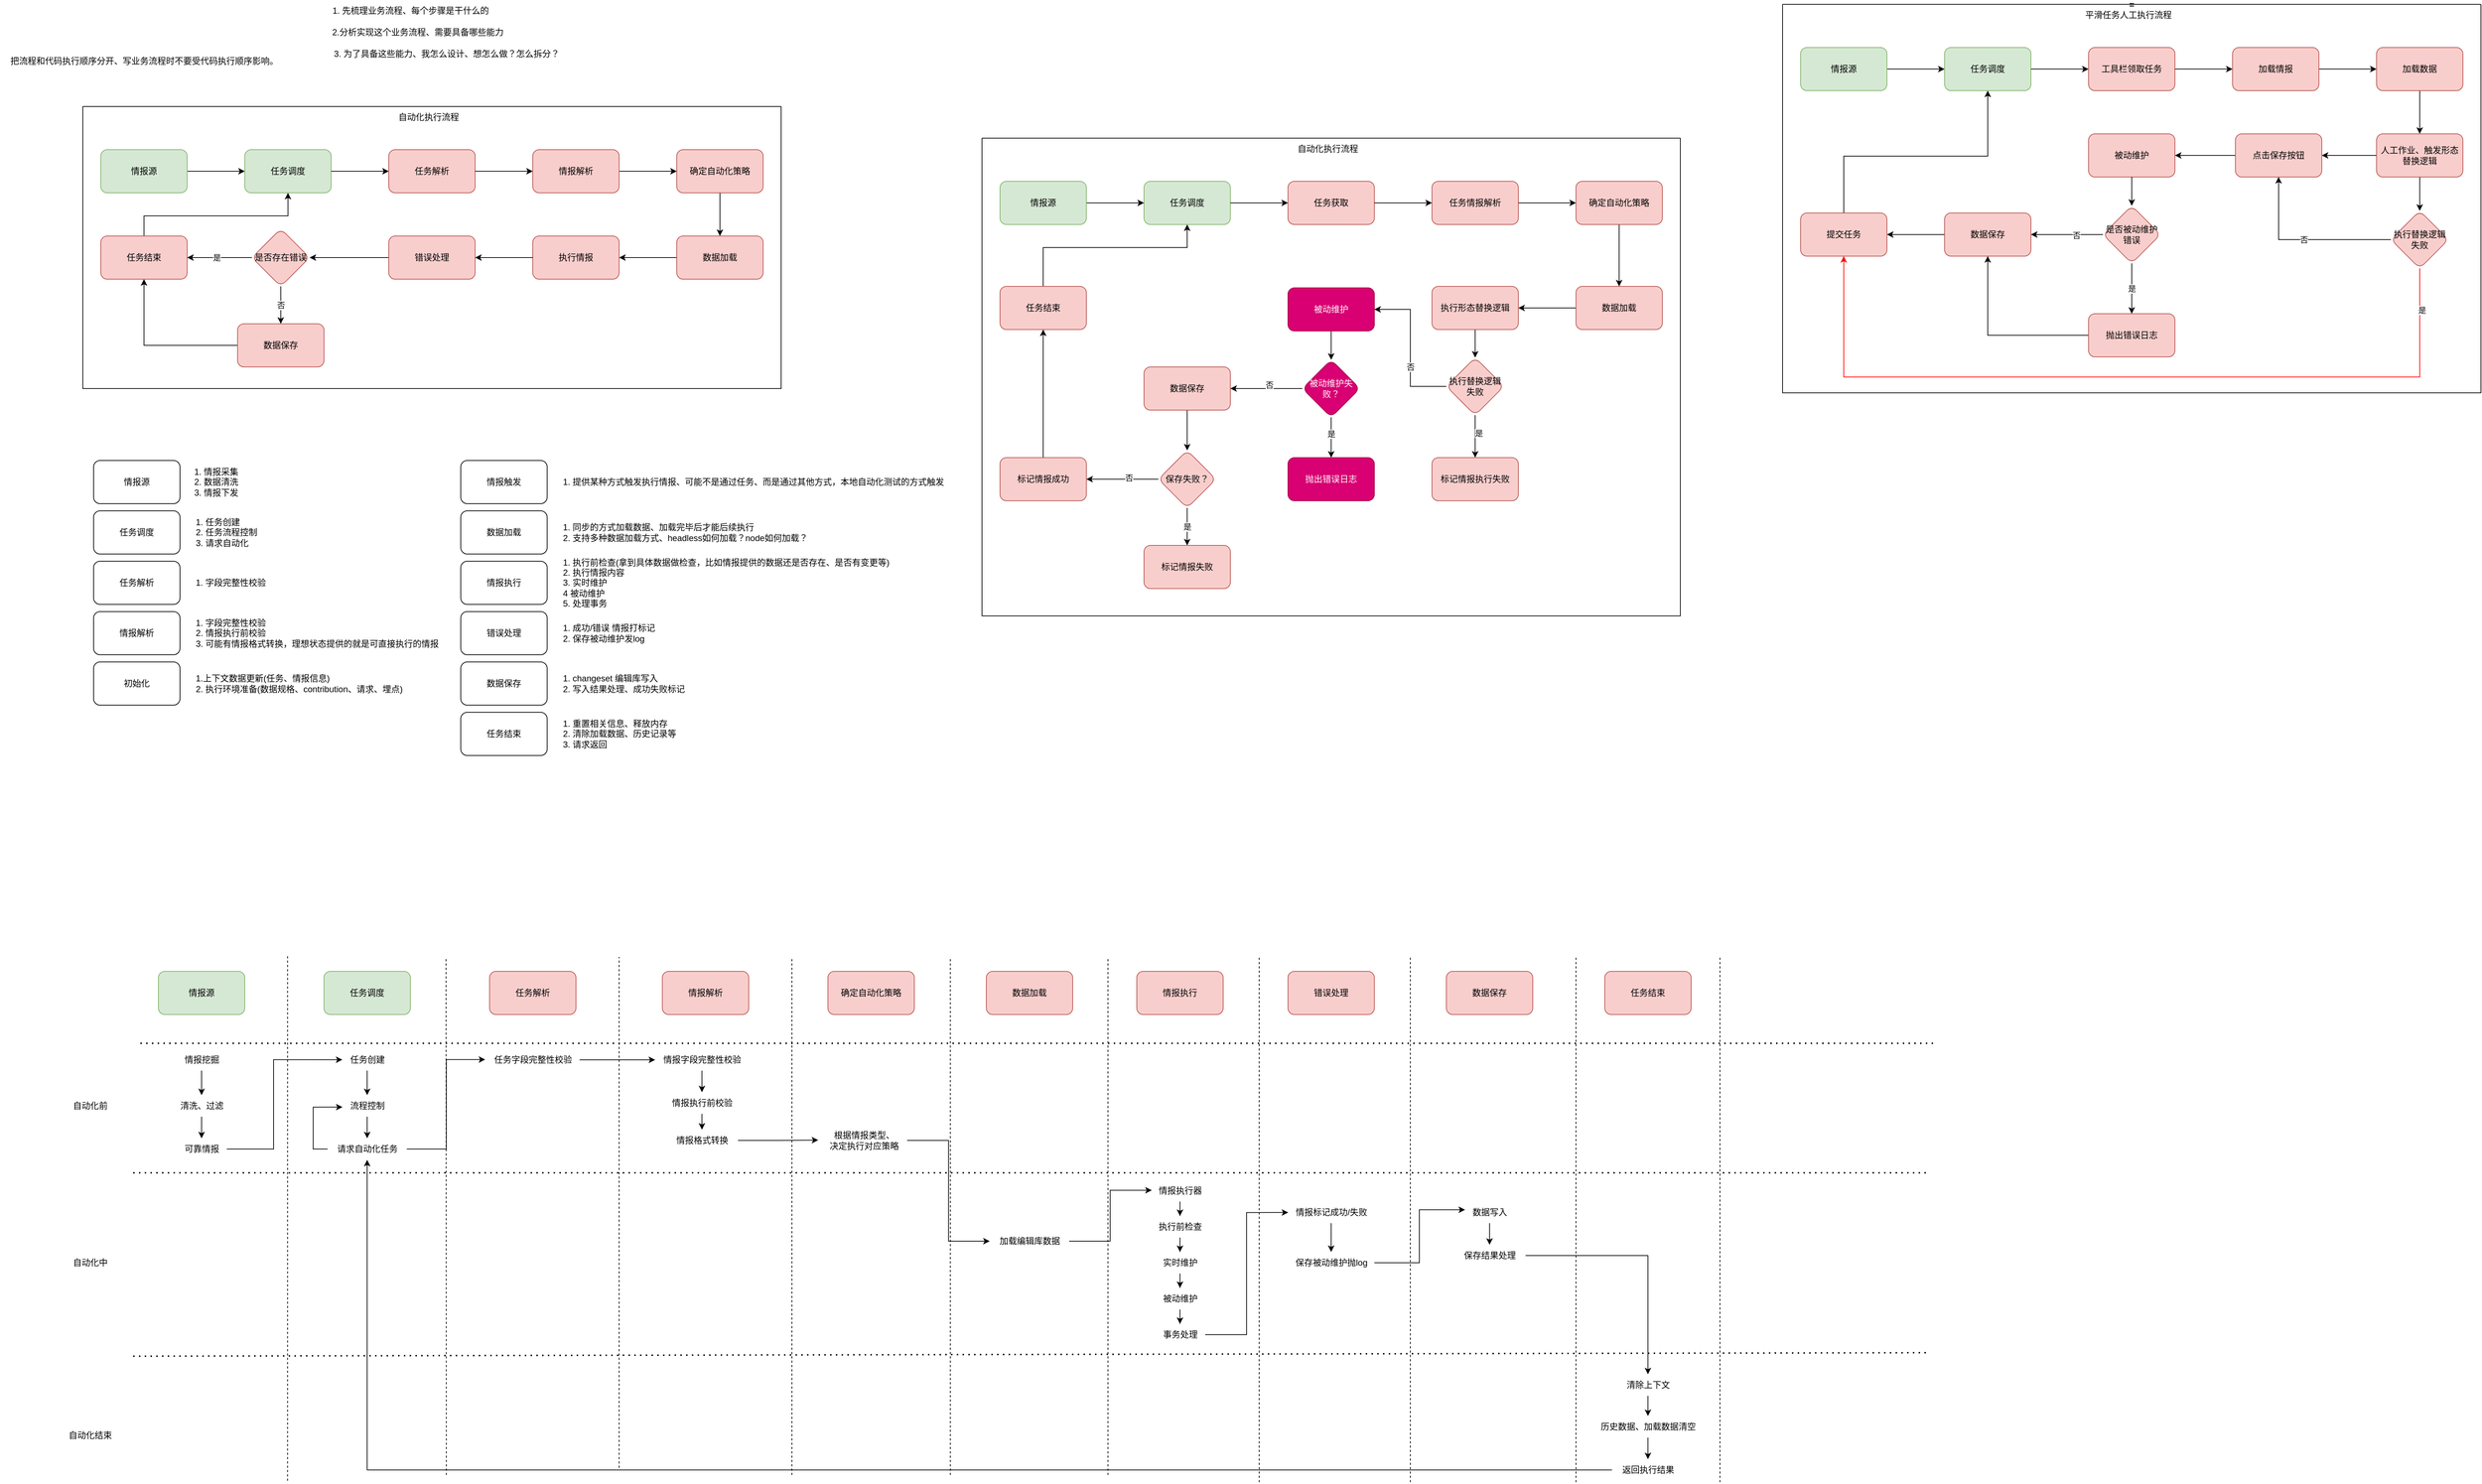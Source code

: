 <mxfile version="22.0.6" type="github">
  <diagram name="第 1 页" id="0fz7lVgja0e8gA1UaTwW">
    <mxGraphModel dx="1993" dy="1673" grid="0" gridSize="10" guides="1" tooltips="1" connect="1" arrows="1" fold="1" page="0" pageScale="1" pageWidth="1169" pageHeight="827" background="none" math="0" shadow="0">
      <root>
        <mxCell id="0" />
        <mxCell id="1" parent="0" />
        <mxCell id="rrPpUQ1Ko49chvr30mVs-29" value="" style="swimlane;startSize=0;" parent="1" vertex="1">
          <mxGeometry x="-285" y="-362" width="970" height="392" as="geometry" />
        </mxCell>
        <mxCell id="rrPpUQ1Ko49chvr30mVs-30" value="自动化执行流程" style="text;html=1;align=center;verticalAlign=middle;resizable=0;points=[];autosize=1;strokeColor=none;fillColor=none;" parent="rrPpUQ1Ko49chvr30mVs-29" vertex="1">
          <mxGeometry x="425" width="110" height="30" as="geometry" />
        </mxCell>
        <mxCell id="o7fttmjSFhJMYww3R0zq-27" style="edgeStyle=orthogonalEdgeStyle;rounded=0;orthogonalLoop=1;jettySize=auto;html=1;entryX=0.5;entryY=1;entryDx=0;entryDy=0;" parent="rrPpUQ1Ko49chvr30mVs-29" source="rrPpUQ1Ko49chvr30mVs-23" target="rrPpUQ1Ko49chvr30mVs-25" edge="1">
          <mxGeometry relative="1" as="geometry" />
        </mxCell>
        <mxCell id="rrPpUQ1Ko49chvr30mVs-23" value="数据保存" style="rounded=1;whiteSpace=wrap;html=1;fillColor=#f8cecc;strokeColor=#b85450;" parent="rrPpUQ1Ko49chvr30mVs-29" vertex="1">
          <mxGeometry x="215" y="302" width="120" height="60" as="geometry" />
        </mxCell>
        <mxCell id="rrPpUQ1Ko49chvr30mVs-19" value="执行情报" style="rounded=1;whiteSpace=wrap;html=1;fillColor=#f8cecc;strokeColor=#b85450;" parent="rrPpUQ1Ko49chvr30mVs-29" vertex="1">
          <mxGeometry x="625" y="180" width="120" height="60" as="geometry" />
        </mxCell>
        <mxCell id="o7fttmjSFhJMYww3R0zq-18" value="" style="edgeStyle=orthogonalEdgeStyle;rounded=0;orthogonalLoop=1;jettySize=auto;html=1;" parent="rrPpUQ1Ko49chvr30mVs-29" source="rrPpUQ1Ko49chvr30mVs-21" target="o7fttmjSFhJMYww3R0zq-17" edge="1">
          <mxGeometry relative="1" as="geometry" />
        </mxCell>
        <mxCell id="rrPpUQ1Ko49chvr30mVs-21" value="错误处理" style="rounded=1;whiteSpace=wrap;html=1;fillColor=#f8cecc;strokeColor=#b85450;" parent="rrPpUQ1Ko49chvr30mVs-29" vertex="1">
          <mxGeometry x="425" y="180" width="120" height="60" as="geometry" />
        </mxCell>
        <mxCell id="rrPpUQ1Ko49chvr30mVs-22" value="" style="edgeStyle=orthogonalEdgeStyle;rounded=0;orthogonalLoop=1;jettySize=auto;html=1;" parent="rrPpUQ1Ko49chvr30mVs-29" source="rrPpUQ1Ko49chvr30mVs-19" target="rrPpUQ1Ko49chvr30mVs-21" edge="1">
          <mxGeometry relative="1" as="geometry" />
        </mxCell>
        <mxCell id="o7fttmjSFhJMYww3R0zq-6" style="edgeStyle=orthogonalEdgeStyle;rounded=0;orthogonalLoop=1;jettySize=auto;html=1;" parent="rrPpUQ1Ko49chvr30mVs-29" source="rrPpUQ1Ko49chvr30mVs-36" target="rrPpUQ1Ko49chvr30mVs-19" edge="1">
          <mxGeometry relative="1" as="geometry" />
        </mxCell>
        <mxCell id="rrPpUQ1Ko49chvr30mVs-36" value="数据加载" style="rounded=1;whiteSpace=wrap;html=1;fillColor=#f8cecc;strokeColor=#b85450;" parent="rrPpUQ1Ko49chvr30mVs-29" vertex="1">
          <mxGeometry x="825" y="180" width="120" height="60" as="geometry" />
        </mxCell>
        <mxCell id="o7fttmjSFhJMYww3R0zq-29" style="edgeStyle=orthogonalEdgeStyle;rounded=0;orthogonalLoop=1;jettySize=auto;html=1;entryX=0.5;entryY=1;entryDx=0;entryDy=0;" parent="rrPpUQ1Ko49chvr30mVs-29" source="rrPpUQ1Ko49chvr30mVs-25" target="rrPpUQ1Ko49chvr30mVs-8" edge="1">
          <mxGeometry relative="1" as="geometry">
            <Array as="points">
              <mxPoint x="85" y="152" />
              <mxPoint x="285" y="152" />
            </Array>
          </mxGeometry>
        </mxCell>
        <mxCell id="rrPpUQ1Ko49chvr30mVs-25" value="任务结束" style="rounded=1;whiteSpace=wrap;html=1;fillColor=#f8cecc;strokeColor=#b85450;" parent="rrPpUQ1Ko49chvr30mVs-29" vertex="1">
          <mxGeometry x="25" y="180" width="120" height="60" as="geometry" />
        </mxCell>
        <mxCell id="o7fttmjSFhJMYww3R0zq-5" style="edgeStyle=orthogonalEdgeStyle;rounded=0;orthogonalLoop=1;jettySize=auto;html=1;entryX=0.5;entryY=0;entryDx=0;entryDy=0;" parent="rrPpUQ1Ko49chvr30mVs-29" source="o7fttmjSFhJMYww3R0zq-4" target="rrPpUQ1Ko49chvr30mVs-36" edge="1">
          <mxGeometry relative="1" as="geometry" />
        </mxCell>
        <mxCell id="o7fttmjSFhJMYww3R0zq-4" value="确定自动化策略" style="rounded=1;whiteSpace=wrap;html=1;fillColor=#f8cecc;strokeColor=#b85450;" parent="rrPpUQ1Ko49chvr30mVs-29" vertex="1">
          <mxGeometry x="825" y="60" width="120" height="60" as="geometry" />
        </mxCell>
        <mxCell id="o7fttmjSFhJMYww3R0zq-25" style="edgeStyle=orthogonalEdgeStyle;rounded=0;orthogonalLoop=1;jettySize=auto;html=1;entryX=1;entryY=0.5;entryDx=0;entryDy=0;" parent="rrPpUQ1Ko49chvr30mVs-29" source="o7fttmjSFhJMYww3R0zq-17" target="rrPpUQ1Ko49chvr30mVs-25" edge="1">
          <mxGeometry relative="1" as="geometry" />
        </mxCell>
        <mxCell id="o7fttmjSFhJMYww3R0zq-28" value="是" style="edgeLabel;html=1;align=center;verticalAlign=middle;resizable=0;points=[];" parent="o7fttmjSFhJMYww3R0zq-25" vertex="1" connectable="0">
          <mxGeometry x="0.089" relative="1" as="geometry">
            <mxPoint as="offset" />
          </mxGeometry>
        </mxCell>
        <mxCell id="o7fttmjSFhJMYww3R0zq-26" value="否" style="edgeStyle=orthogonalEdgeStyle;rounded=0;orthogonalLoop=1;jettySize=auto;html=1;entryX=0.5;entryY=0;entryDx=0;entryDy=0;" parent="rrPpUQ1Ko49chvr30mVs-29" source="o7fttmjSFhJMYww3R0zq-17" target="rrPpUQ1Ko49chvr30mVs-23" edge="1">
          <mxGeometry relative="1" as="geometry" />
        </mxCell>
        <mxCell id="o7fttmjSFhJMYww3R0zq-17" value="是否存在错误" style="rhombus;whiteSpace=wrap;html=1;fillColor=#f8cecc;strokeColor=#b85450;rounded=1;" parent="rrPpUQ1Ko49chvr30mVs-29" vertex="1">
          <mxGeometry x="235" y="170" width="80" height="80" as="geometry" />
        </mxCell>
        <mxCell id="rrPpUQ1Ko49chvr30mVs-8" value="任务调度" style="rounded=1;whiteSpace=wrap;html=1;fillColor=#d5e8d4;strokeColor=#82b366;" parent="rrPpUQ1Ko49chvr30mVs-29" vertex="1">
          <mxGeometry x="225" y="60" width="120" height="60" as="geometry" />
        </mxCell>
        <mxCell id="rrPpUQ1Ko49chvr30mVs-9" value="任务解析" style="rounded=1;whiteSpace=wrap;html=1;noLabel=0;fillColor=#f8cecc;strokeColor=#b85450;" parent="rrPpUQ1Ko49chvr30mVs-29" vertex="1">
          <mxGeometry x="425" y="60" width="120" height="60" as="geometry" />
        </mxCell>
        <mxCell id="rrPpUQ1Ko49chvr30mVs-10" value="" style="edgeStyle=orthogonalEdgeStyle;rounded=0;orthogonalLoop=1;jettySize=auto;html=1;" parent="rrPpUQ1Ko49chvr30mVs-29" source="rrPpUQ1Ko49chvr30mVs-8" target="rrPpUQ1Ko49chvr30mVs-9" edge="1">
          <mxGeometry relative="1" as="geometry" />
        </mxCell>
        <mxCell id="rrPpUQ1Ko49chvr30mVs-12" style="edgeStyle=orthogonalEdgeStyle;rounded=0;orthogonalLoop=1;jettySize=auto;html=1;" parent="rrPpUQ1Ko49chvr30mVs-29" source="rrPpUQ1Ko49chvr30mVs-11" target="rrPpUQ1Ko49chvr30mVs-8" edge="1">
          <mxGeometry relative="1" as="geometry" />
        </mxCell>
        <mxCell id="rrPpUQ1Ko49chvr30mVs-11" value="情报源" style="rounded=1;whiteSpace=wrap;html=1;fillColor=#d5e8d4;strokeColor=#82b366;" parent="rrPpUQ1Ko49chvr30mVs-29" vertex="1">
          <mxGeometry x="25" y="60" width="120" height="60" as="geometry" />
        </mxCell>
        <mxCell id="o7fttmjSFhJMYww3R0zq-24" style="edgeStyle=orthogonalEdgeStyle;rounded=0;orthogonalLoop=1;jettySize=auto;html=1;entryX=0;entryY=0.5;entryDx=0;entryDy=0;" parent="rrPpUQ1Ko49chvr30mVs-29" source="rrPpUQ1Ko49chvr30mVs-13" target="o7fttmjSFhJMYww3R0zq-4" edge="1">
          <mxGeometry relative="1" as="geometry" />
        </mxCell>
        <mxCell id="rrPpUQ1Ko49chvr30mVs-13" value="情报解析" style="rounded=1;whiteSpace=wrap;html=1;fillColor=#f8cecc;strokeColor=#b85450;" parent="rrPpUQ1Ko49chvr30mVs-29" vertex="1">
          <mxGeometry x="625" y="60" width="120" height="60" as="geometry" />
        </mxCell>
        <mxCell id="rrPpUQ1Ko49chvr30mVs-14" value="" style="edgeStyle=orthogonalEdgeStyle;rounded=0;orthogonalLoop=1;jettySize=auto;html=1;" parent="rrPpUQ1Ko49chvr30mVs-29" source="rrPpUQ1Ko49chvr30mVs-9" target="rrPpUQ1Ko49chvr30mVs-13" edge="1">
          <mxGeometry relative="1" as="geometry" />
        </mxCell>
        <mxCell id="rrPpUQ1Ko49chvr30mVs-1" value="" style="endArrow=none;dashed=1;html=1;dashPattern=1 3;strokeWidth=2;rounded=0;" parent="1" edge="1">
          <mxGeometry width="50" height="50" relative="1" as="geometry">
            <mxPoint x="-205" y="940" as="sourcePoint" />
            <mxPoint x="2290" y="940" as="targetPoint" />
          </mxGeometry>
        </mxCell>
        <mxCell id="rrPpUQ1Ko49chvr30mVs-2" value="" style="endArrow=none;dashed=1;html=1;dashPattern=1 3;strokeWidth=2;rounded=0;" parent="1" edge="1">
          <mxGeometry width="50" height="50" relative="1" as="geometry">
            <mxPoint x="-215" y="1120" as="sourcePoint" />
            <mxPoint x="2280" y="1120" as="targetPoint" />
          </mxGeometry>
        </mxCell>
        <mxCell id="rrPpUQ1Ko49chvr30mVs-4" value="自动化前" style="text;html=1;align=center;verticalAlign=middle;resizable=0;points=[];autosize=1;strokeColor=none;fillColor=none;" parent="1" vertex="1">
          <mxGeometry x="-310" y="1012" width="70" height="30" as="geometry" />
        </mxCell>
        <mxCell id="rrPpUQ1Ko49chvr30mVs-5" value="自动化中" style="text;html=1;align=center;verticalAlign=middle;resizable=0;points=[];autosize=1;strokeColor=none;fillColor=none;" parent="1" vertex="1">
          <mxGeometry x="-310" y="1230" width="70" height="30" as="geometry" />
        </mxCell>
        <mxCell id="rrPpUQ1Ko49chvr30mVs-6" value="自动化结束" style="text;html=1;align=center;verticalAlign=middle;resizable=0;points=[];autosize=1;strokeColor=none;fillColor=none;" parent="1" vertex="1">
          <mxGeometry x="-315" y="1470" width="80" height="30" as="geometry" />
        </mxCell>
        <mxCell id="rrPpUQ1Ko49chvr30mVs-7" value="任务调度" style="rounded=1;whiteSpace=wrap;html=1;fillColor=#d5e8d4;strokeColor=#82b366;" parent="1" vertex="1">
          <mxGeometry x="50" y="840" width="120" height="60" as="geometry" />
        </mxCell>
        <mxCell id="rrPpUQ1Ko49chvr30mVs-31" value="1. 先梳理业务流程、每个步骤是干什么的" style="text;html=1;align=center;verticalAlign=middle;resizable=0;points=[];autosize=1;strokeColor=none;fillColor=none;" parent="1" vertex="1">
          <mxGeometry x="50" y="-510" width="240" height="30" as="geometry" />
        </mxCell>
        <mxCell id="rrPpUQ1Ko49chvr30mVs-32" value="2.分析实现这个业务流程、需要具备哪些能力" style="text;html=1;align=center;verticalAlign=middle;resizable=0;points=[];autosize=1;strokeColor=none;fillColor=none;" parent="1" vertex="1">
          <mxGeometry x="50" y="-480" width="260" height="30" as="geometry" />
        </mxCell>
        <mxCell id="rrPpUQ1Ko49chvr30mVs-33" value="3. 为了具备这些能力、我怎么设计、想怎么做？怎么拆分？" style="text;html=1;align=center;verticalAlign=middle;resizable=0;points=[];autosize=1;strokeColor=none;fillColor=none;" parent="1" vertex="1">
          <mxGeometry x="50" y="-450" width="340" height="30" as="geometry" />
        </mxCell>
        <mxCell id="rrPpUQ1Ko49chvr30mVs-34" value="把流程和代码执行顺序分开、写业务流程时不要受代码执行顺序影响。" style="text;html=1;align=center;verticalAlign=middle;resizable=0;points=[];autosize=1;strokeColor=none;fillColor=none;" parent="1" vertex="1">
          <mxGeometry x="-400" y="-440" width="400" height="30" as="geometry" />
        </mxCell>
        <mxCell id="rrPpUQ1Ko49chvr30mVs-41" value="情报源" style="rounded=1;whiteSpace=wrap;html=1;" parent="1" vertex="1">
          <mxGeometry x="-270" y="130" width="120" height="60" as="geometry" />
        </mxCell>
        <mxCell id="rrPpUQ1Ko49chvr30mVs-42" value="1. 情报采集&lt;br&gt;&lt;div style=&quot;text-align: left;&quot;&gt;&lt;span style=&quot;background-color: initial;&quot;&gt;2. 数据清洗&lt;/span&gt;&lt;/div&gt;&lt;div style=&quot;text-align: left;&quot;&gt;&lt;span style=&quot;background-color: initial;&quot;&gt;3. 情报下发&lt;/span&gt;&lt;/div&gt;" style="text;html=1;align=center;verticalAlign=middle;resizable=0;points=[];autosize=1;strokeColor=none;fillColor=none;" parent="1" vertex="1">
          <mxGeometry x="-140" y="130" width="80" height="60" as="geometry" />
        </mxCell>
        <mxCell id="rrPpUQ1Ko49chvr30mVs-44" value="任务调度" style="rounded=1;whiteSpace=wrap;html=1;" parent="1" vertex="1">
          <mxGeometry x="-270" y="200" width="120" height="60" as="geometry" />
        </mxCell>
        <mxCell id="rrPpUQ1Ko49chvr30mVs-45" value="1. 任务创建&lt;br&gt;2. 任务流程控制&lt;br&gt;3. 请求自动化&amp;nbsp;" style="text;html=1;align=left;verticalAlign=middle;resizable=0;points=[];autosize=1;strokeColor=none;fillColor=none;" parent="1" vertex="1">
          <mxGeometry x="-130" y="200" width="110" height="60" as="geometry" />
        </mxCell>
        <mxCell id="rrPpUQ1Ko49chvr30mVs-46" value="任务解析" style="rounded=1;whiteSpace=wrap;html=1;" parent="1" vertex="1">
          <mxGeometry x="-270" y="270" width="120" height="60" as="geometry" />
        </mxCell>
        <mxCell id="rrPpUQ1Ko49chvr30mVs-47" value="1. 字段完整性校验" style="text;html=1;align=left;verticalAlign=middle;resizable=0;points=[];autosize=1;strokeColor=none;fillColor=none;" parent="1" vertex="1">
          <mxGeometry x="-130" y="285" width="120" height="30" as="geometry" />
        </mxCell>
        <mxCell id="rrPpUQ1Ko49chvr30mVs-48" value="情报解析" style="rounded=1;whiteSpace=wrap;html=1;" parent="1" vertex="1">
          <mxGeometry x="-270" y="340" width="120" height="60" as="geometry" />
        </mxCell>
        <mxCell id="rrPpUQ1Ko49chvr30mVs-49" value="1. 字段完整性校验&lt;br&gt;2. 情报执行前校验&lt;br&gt;3. 可能有情报格式转换，理想状态提供的就是可直接执行的情报" style="text;html=1;align=left;verticalAlign=middle;resizable=0;points=[];autosize=1;strokeColor=none;fillColor=none;" parent="1" vertex="1">
          <mxGeometry x="-130" y="340" width="360" height="60" as="geometry" />
        </mxCell>
        <mxCell id="rrPpUQ1Ko49chvr30mVs-50" value="初始化" style="rounded=1;whiteSpace=wrap;html=1;" parent="1" vertex="1">
          <mxGeometry x="-270" y="410" width="120" height="60" as="geometry" />
        </mxCell>
        <mxCell id="rrPpUQ1Ko49chvr30mVs-51" value="1.上下文数据更新(任务、情报信息)&lt;br&gt;2. 执行环境准备(数据规格、contribution、请求、埋点)" style="text;html=1;align=left;verticalAlign=middle;resizable=0;points=[];autosize=1;strokeColor=none;fillColor=none;" parent="1" vertex="1">
          <mxGeometry x="-130" y="420" width="310" height="40" as="geometry" />
        </mxCell>
        <mxCell id="rrPpUQ1Ko49chvr30mVs-52" value="情报触发" style="rounded=1;whiteSpace=wrap;html=1;" parent="1" vertex="1">
          <mxGeometry x="240" y="130" width="120" height="60" as="geometry" />
        </mxCell>
        <mxCell id="rrPpUQ1Ko49chvr30mVs-53" value="1. 提供某种方式触发执行情报、可能不是通过任务、而是通过其他方式，本地自动化测试的方式触发" style="text;html=1;align=left;verticalAlign=middle;resizable=0;points=[];autosize=1;strokeColor=none;fillColor=none;" parent="1" vertex="1">
          <mxGeometry x="380" y="145" width="550" height="30" as="geometry" />
        </mxCell>
        <mxCell id="rrPpUQ1Ko49chvr30mVs-54" value="数据加载" style="rounded=1;whiteSpace=wrap;html=1;" parent="1" vertex="1">
          <mxGeometry x="240" y="200" width="120" height="60" as="geometry" />
        </mxCell>
        <mxCell id="rrPpUQ1Ko49chvr30mVs-55" value="1. 同步的方式加载数据、加载完毕后才能后续执行&lt;br&gt;2. 支持多种数据加载方式、headless如何加载？node如何加载？" style="text;html=1;align=left;verticalAlign=middle;resizable=0;points=[];autosize=1;strokeColor=none;fillColor=none;" parent="1" vertex="1">
          <mxGeometry x="380" y="210" width="360" height="40" as="geometry" />
        </mxCell>
        <mxCell id="rrPpUQ1Ko49chvr30mVs-56" value="情报执行" style="rounded=1;whiteSpace=wrap;html=1;" parent="1" vertex="1">
          <mxGeometry x="240" y="270" width="120" height="60" as="geometry" />
        </mxCell>
        <mxCell id="rrPpUQ1Ko49chvr30mVs-57" value="1. 执行前检查(拿到具体数据做检查，比如情报提供的数据还是否存在、是否有变更等)&lt;br&gt;2. 执行情报内容&lt;br&gt;3. 实时维护&lt;br&gt;4 被动维护&lt;br&gt;5. 处理事务" style="text;html=1;align=left;verticalAlign=middle;resizable=0;points=[];autosize=1;strokeColor=none;fillColor=none;" parent="1" vertex="1">
          <mxGeometry x="380" y="255" width="480" height="90" as="geometry" />
        </mxCell>
        <mxCell id="rrPpUQ1Ko49chvr30mVs-58" value="错误处理" style="rounded=1;whiteSpace=wrap;html=1;" parent="1" vertex="1">
          <mxGeometry x="240" y="340" width="120" height="60" as="geometry" />
        </mxCell>
        <mxCell id="rrPpUQ1Ko49chvr30mVs-59" value="1. 成功/错误 情报打标记&lt;br&gt;2. 保存被动维护发log" style="text;html=1;align=left;verticalAlign=middle;resizable=0;points=[];autosize=1;strokeColor=none;fillColor=none;" parent="1" vertex="1">
          <mxGeometry x="380" y="350" width="150" height="40" as="geometry" />
        </mxCell>
        <mxCell id="rrPpUQ1Ko49chvr30mVs-60" value="数据保存" style="rounded=1;whiteSpace=wrap;html=1;" parent="1" vertex="1">
          <mxGeometry x="240" y="410" width="120" height="60" as="geometry" />
        </mxCell>
        <mxCell id="rrPpUQ1Ko49chvr30mVs-61" value="1. changeset 编辑库写入&lt;br&gt;2. 写入结果处理、成功失败标记" style="text;html=1;align=left;verticalAlign=middle;resizable=0;points=[];autosize=1;strokeColor=none;fillColor=none;" parent="1" vertex="1">
          <mxGeometry x="380" y="420" width="190" height="40" as="geometry" />
        </mxCell>
        <mxCell id="rrPpUQ1Ko49chvr30mVs-62" value="任务结束" style="rounded=1;whiteSpace=wrap;html=1;" parent="1" vertex="1">
          <mxGeometry x="240" y="480" width="120" height="60" as="geometry" />
        </mxCell>
        <mxCell id="rrPpUQ1Ko49chvr30mVs-63" value="1. 重置相关信息、释放内存&lt;br&gt;2. 清除加载数据、历史记录等&lt;br&gt;3. 请求返回" style="text;html=1;align=left;verticalAlign=middle;resizable=0;points=[];autosize=1;strokeColor=none;fillColor=none;" parent="1" vertex="1">
          <mxGeometry x="380" y="480" width="180" height="60" as="geometry" />
        </mxCell>
        <mxCell id="rrPpUQ1Ko49chvr30mVs-64" value="情报源" style="rounded=1;whiteSpace=wrap;html=1;fillColor=#d5e8d4;strokeColor=#82b366;" parent="1" vertex="1">
          <mxGeometry x="-180" y="840" width="120" height="60" as="geometry" />
        </mxCell>
        <mxCell id="rrPpUQ1Ko49chvr30mVs-65" value="任务解析" style="rounded=1;whiteSpace=wrap;html=1;fillColor=#f8cecc;strokeColor=#b85450;" parent="1" vertex="1">
          <mxGeometry x="280" y="840" width="120" height="60" as="geometry" />
        </mxCell>
        <mxCell id="rrPpUQ1Ko49chvr30mVs-66" value="" style="endArrow=none;dashed=1;html=1;rounded=0;" parent="1" edge="1">
          <mxGeometry width="50" height="50" relative="1" as="geometry">
            <mxPoint x="-0.56" y="1548" as="sourcePoint" />
            <mxPoint x="-0.56" y="818" as="targetPoint" />
          </mxGeometry>
        </mxCell>
        <mxCell id="rrPpUQ1Ko49chvr30mVs-67" value="" style="endArrow=none;dashed=1;html=1;rounded=0;" parent="1" edge="1">
          <mxGeometry width="50" height="50" relative="1" as="geometry">
            <mxPoint x="220" y="1540" as="sourcePoint" />
            <mxPoint x="219.52" y="820" as="targetPoint" />
          </mxGeometry>
        </mxCell>
        <mxCell id="rrPpUQ1Ko49chvr30mVs-68" value="" style="endArrow=none;dashed=1;html=1;rounded=0;" parent="1" edge="1">
          <mxGeometry width="50" height="50" relative="1" as="geometry">
            <mxPoint x="460" y="1530" as="sourcePoint" />
            <mxPoint x="460" y="820" as="targetPoint" />
          </mxGeometry>
        </mxCell>
        <mxCell id="rrPpUQ1Ko49chvr30mVs-76" style="edgeStyle=orthogonalEdgeStyle;rounded=0;orthogonalLoop=1;jettySize=auto;html=1;" parent="1" source="rrPpUQ1Ko49chvr30mVs-69" target="rrPpUQ1Ko49chvr30mVs-70" edge="1">
          <mxGeometry relative="1" as="geometry" />
        </mxCell>
        <mxCell id="rrPpUQ1Ko49chvr30mVs-69" value="情报挖掘" style="text;html=1;align=center;verticalAlign=middle;resizable=0;points=[];autosize=1;strokeColor=none;fillColor=none;" parent="1" vertex="1">
          <mxGeometry x="-155" y="948" width="70" height="30" as="geometry" />
        </mxCell>
        <mxCell id="rrPpUQ1Ko49chvr30mVs-73" value="" style="edgeStyle=orthogonalEdgeStyle;rounded=0;orthogonalLoop=1;jettySize=auto;html=1;" parent="1" source="rrPpUQ1Ko49chvr30mVs-70" target="rrPpUQ1Ko49chvr30mVs-72" edge="1">
          <mxGeometry relative="1" as="geometry" />
        </mxCell>
        <mxCell id="rrPpUQ1Ko49chvr30mVs-70" value="清洗、过滤" style="text;html=1;align=center;verticalAlign=middle;resizable=0;points=[];autosize=1;strokeColor=none;fillColor=none;" parent="1" vertex="1">
          <mxGeometry x="-160" y="1012" width="80" height="30" as="geometry" />
        </mxCell>
        <mxCell id="rrPpUQ1Ko49chvr30mVs-77" style="edgeStyle=orthogonalEdgeStyle;rounded=0;orthogonalLoop=1;jettySize=auto;html=1;entryX=0.008;entryY=0.494;entryDx=0;entryDy=0;entryPerimeter=0;" parent="1" source="rrPpUQ1Ko49chvr30mVs-72" target="rrPpUQ1Ko49chvr30mVs-78" edge="1">
          <mxGeometry relative="1" as="geometry">
            <mxPoint x="40" y="970" as="targetPoint" />
            <Array as="points">
              <mxPoint x="-20" y="1087" />
              <mxPoint x="-20" y="963" />
            </Array>
          </mxGeometry>
        </mxCell>
        <mxCell id="rrPpUQ1Ko49chvr30mVs-72" value="可靠情报" style="text;html=1;align=center;verticalAlign=middle;resizable=0;points=[];autosize=1;strokeColor=none;fillColor=none;" parent="1" vertex="1">
          <mxGeometry x="-155" y="1072" width="70" height="30" as="geometry" />
        </mxCell>
        <mxCell id="rrPpUQ1Ko49chvr30mVs-81" value="" style="edgeStyle=orthogonalEdgeStyle;rounded=0;orthogonalLoop=1;jettySize=auto;html=1;" parent="1" source="rrPpUQ1Ko49chvr30mVs-78" target="rrPpUQ1Ko49chvr30mVs-80" edge="1">
          <mxGeometry relative="1" as="geometry" />
        </mxCell>
        <mxCell id="rrPpUQ1Ko49chvr30mVs-78" value="任务创建" style="text;html=1;align=center;verticalAlign=middle;resizable=0;points=[];autosize=1;strokeColor=none;fillColor=none;" parent="1" vertex="1">
          <mxGeometry x="75" y="948" width="70" height="30" as="geometry" />
        </mxCell>
        <mxCell id="rrPpUQ1Ko49chvr30mVs-83" value="" style="edgeStyle=orthogonalEdgeStyle;rounded=0;orthogonalLoop=1;jettySize=auto;html=1;" parent="1" source="rrPpUQ1Ko49chvr30mVs-80" target="rrPpUQ1Ko49chvr30mVs-82" edge="1">
          <mxGeometry relative="1" as="geometry" />
        </mxCell>
        <mxCell id="rrPpUQ1Ko49chvr30mVs-80" value="流程控制" style="text;html=1;align=center;verticalAlign=middle;resizable=0;points=[];autosize=1;strokeColor=none;fillColor=none;" parent="1" vertex="1">
          <mxGeometry x="75" y="1012" width="70" height="30" as="geometry" />
        </mxCell>
        <mxCell id="rrPpUQ1Ko49chvr30mVs-82" value="请求自动化任务" style="text;html=1;align=center;verticalAlign=middle;resizable=0;points=[];autosize=1;strokeColor=none;fillColor=none;" parent="1" vertex="1">
          <mxGeometry x="55" y="1072" width="110" height="30" as="geometry" />
        </mxCell>
        <mxCell id="rrPpUQ1Ko49chvr30mVs-89" style="edgeStyle=orthogonalEdgeStyle;rounded=0;orthogonalLoop=1;jettySize=auto;html=1;" parent="1" source="rrPpUQ1Ko49chvr30mVs-84" target="rrPpUQ1Ko49chvr30mVs-87" edge="1">
          <mxGeometry relative="1" as="geometry" />
        </mxCell>
        <mxCell id="rrPpUQ1Ko49chvr30mVs-84" value="任务字段完整性校验" style="text;html=1;align=center;verticalAlign=middle;resizable=0;points=[];autosize=1;strokeColor=none;fillColor=none;" parent="1" vertex="1">
          <mxGeometry x="275" y="948" width="130" height="30" as="geometry" />
        </mxCell>
        <mxCell id="rrPpUQ1Ko49chvr30mVs-85" value="情报解析" style="rounded=1;whiteSpace=wrap;html=1;fillColor=#f8cecc;strokeColor=#b85450;" parent="1" vertex="1">
          <mxGeometry x="520" y="840" width="120" height="60" as="geometry" />
        </mxCell>
        <mxCell id="rrPpUQ1Ko49chvr30mVs-86" value="" style="endArrow=none;dashed=1;html=1;rounded=0;" parent="1" edge="1">
          <mxGeometry width="50" height="50" relative="1" as="geometry">
            <mxPoint x="700" y="1540" as="sourcePoint" />
            <mxPoint x="700" y="820" as="targetPoint" />
          </mxGeometry>
        </mxCell>
        <mxCell id="rrPpUQ1Ko49chvr30mVs-93" style="edgeStyle=orthogonalEdgeStyle;rounded=0;orthogonalLoop=1;jettySize=auto;html=1;" parent="1" source="rrPpUQ1Ko49chvr30mVs-87" target="rrPpUQ1Ko49chvr30mVs-91" edge="1">
          <mxGeometry relative="1" as="geometry" />
        </mxCell>
        <mxCell id="rrPpUQ1Ko49chvr30mVs-87" value="情报字段完整性校验" style="text;html=1;align=center;verticalAlign=middle;resizable=0;points=[];autosize=1;strokeColor=none;fillColor=none;" parent="1" vertex="1">
          <mxGeometry x="510" y="948" width="130" height="30" as="geometry" />
        </mxCell>
        <mxCell id="rrPpUQ1Ko49chvr30mVs-88" style="edgeStyle=orthogonalEdgeStyle;rounded=0;orthogonalLoop=1;jettySize=auto;html=1;entryX=-0.008;entryY=0.487;entryDx=0;entryDy=0;entryPerimeter=0;" parent="1" source="rrPpUQ1Ko49chvr30mVs-82" target="rrPpUQ1Ko49chvr30mVs-84" edge="1">
          <mxGeometry relative="1" as="geometry" />
        </mxCell>
        <mxCell id="rrPpUQ1Ko49chvr30mVs-94" style="edgeStyle=orthogonalEdgeStyle;rounded=0;orthogonalLoop=1;jettySize=auto;html=1;" parent="1" source="rrPpUQ1Ko49chvr30mVs-91" target="rrPpUQ1Ko49chvr30mVs-92" edge="1">
          <mxGeometry relative="1" as="geometry" />
        </mxCell>
        <mxCell id="rrPpUQ1Ko49chvr30mVs-91" value="情报执行前校验" style="text;html=1;align=center;verticalAlign=middle;resizable=0;points=[];autosize=1;strokeColor=none;fillColor=none;" parent="1" vertex="1">
          <mxGeometry x="520" y="1008" width="110" height="30" as="geometry" />
        </mxCell>
        <mxCell id="o7fttmjSFhJMYww3R0zq-9" style="edgeStyle=orthogonalEdgeStyle;rounded=0;orthogonalLoop=1;jettySize=auto;html=1;entryX=-0.029;entryY=0.488;entryDx=0;entryDy=0;entryPerimeter=0;" parent="1" source="rrPpUQ1Ko49chvr30mVs-92" target="o7fttmjSFhJMYww3R0zq-10" edge="1">
          <mxGeometry relative="1" as="geometry">
            <mxPoint x="730" y="1075" as="targetPoint" />
          </mxGeometry>
        </mxCell>
        <mxCell id="rrPpUQ1Ko49chvr30mVs-92" value="情报格式转换" style="text;html=1;align=center;verticalAlign=middle;resizable=0;points=[];autosize=1;strokeColor=none;fillColor=none;" parent="1" vertex="1">
          <mxGeometry x="525" y="1060" width="100" height="30" as="geometry" />
        </mxCell>
        <mxCell id="rrPpUQ1Ko49chvr30mVs-96" value="" style="endArrow=none;dashed=1;html=1;rounded=0;" parent="1" edge="1">
          <mxGeometry width="50" height="50" relative="1" as="geometry">
            <mxPoint x="920" y="1540" as="sourcePoint" />
            <mxPoint x="920" y="820" as="targetPoint" />
          </mxGeometry>
        </mxCell>
        <mxCell id="rrPpUQ1Ko49chvr30mVs-105" value="数据加载" style="rounded=1;whiteSpace=wrap;html=1;fillColor=#f8cecc;strokeColor=#b85450;" parent="1" vertex="1">
          <mxGeometry x="970" y="840" width="120" height="60" as="geometry" />
        </mxCell>
        <mxCell id="rrPpUQ1Ko49chvr30mVs-107" value="加载编辑库数据" style="text;html=1;align=center;verticalAlign=middle;resizable=0;points=[];autosize=1;strokeColor=none;fillColor=none;" parent="1" vertex="1">
          <mxGeometry x="975" y="1200" width="110" height="30" as="geometry" />
        </mxCell>
        <mxCell id="rrPpUQ1Ko49chvr30mVs-109" value="" style="endArrow=none;dashed=1;html=1;rounded=0;" parent="1" edge="1">
          <mxGeometry width="50" height="50" relative="1" as="geometry">
            <mxPoint x="1139" y="1540" as="sourcePoint" />
            <mxPoint x="1139" y="820" as="targetPoint" />
          </mxGeometry>
        </mxCell>
        <mxCell id="rrPpUQ1Ko49chvr30mVs-110" value="情报执行" style="rounded=1;whiteSpace=wrap;html=1;fillColor=#f8cecc;strokeColor=#b85450;" parent="1" vertex="1">
          <mxGeometry x="1179" y="840" width="120" height="60" as="geometry" />
        </mxCell>
        <mxCell id="rrPpUQ1Ko49chvr30mVs-148" style="edgeStyle=orthogonalEdgeStyle;rounded=0;orthogonalLoop=1;jettySize=auto;html=1;" parent="1" source="rrPpUQ1Ko49chvr30mVs-111" target="rrPpUQ1Ko49chvr30mVs-146" edge="1">
          <mxGeometry relative="1" as="geometry" />
        </mxCell>
        <mxCell id="rrPpUQ1Ko49chvr30mVs-111" value="情报执行器" style="text;html=1;align=center;verticalAlign=middle;resizable=0;points=[];autosize=1;strokeColor=none;fillColor=none;" parent="1" vertex="1">
          <mxGeometry x="1199" y="1130" width="80" height="30" as="geometry" />
        </mxCell>
        <mxCell id="rrPpUQ1Ko49chvr30mVs-119" style="edgeStyle=orthogonalEdgeStyle;rounded=0;orthogonalLoop=1;jettySize=auto;html=1;" parent="1" source="rrPpUQ1Ko49chvr30mVs-112" target="rrPpUQ1Ko49chvr30mVs-113" edge="1">
          <mxGeometry relative="1" as="geometry" />
        </mxCell>
        <mxCell id="rrPpUQ1Ko49chvr30mVs-112" value="实时维护" style="text;html=1;align=center;verticalAlign=middle;resizable=0;points=[];autosize=1;strokeColor=none;fillColor=none;" parent="1" vertex="1">
          <mxGeometry x="1204" y="1230" width="70" height="30" as="geometry" />
        </mxCell>
        <mxCell id="rrPpUQ1Ko49chvr30mVs-121" style="edgeStyle=orthogonalEdgeStyle;rounded=0;orthogonalLoop=1;jettySize=auto;html=1;" parent="1" source="rrPpUQ1Ko49chvr30mVs-113" target="rrPpUQ1Ko49chvr30mVs-114" edge="1">
          <mxGeometry relative="1" as="geometry" />
        </mxCell>
        <mxCell id="rrPpUQ1Ko49chvr30mVs-113" value="被动维护" style="text;html=1;align=center;verticalAlign=middle;resizable=0;points=[];autosize=1;strokeColor=none;fillColor=none;" parent="1" vertex="1">
          <mxGeometry x="1204" y="1280" width="70" height="30" as="geometry" />
        </mxCell>
        <mxCell id="rrPpUQ1Ko49chvr30mVs-115" value="" style="endArrow=none;dashed=1;html=1;rounded=0;" parent="1" edge="1">
          <mxGeometry width="50" height="50" relative="1" as="geometry">
            <mxPoint x="1349" y="1550" as="sourcePoint" />
            <mxPoint x="1349" y="820" as="targetPoint" />
          </mxGeometry>
        </mxCell>
        <mxCell id="rrPpUQ1Ko49chvr30mVs-117" style="edgeStyle=orthogonalEdgeStyle;rounded=0;orthogonalLoop=1;jettySize=auto;html=1;entryX=0.01;entryY=0.476;entryDx=0;entryDy=0;entryPerimeter=0;" parent="1" source="rrPpUQ1Ko49chvr30mVs-107" target="rrPpUQ1Ko49chvr30mVs-111" edge="1">
          <mxGeometry relative="1" as="geometry" />
        </mxCell>
        <mxCell id="rrPpUQ1Ko49chvr30mVs-122" value="" style="endArrow=none;dashed=1;html=1;dashPattern=1 3;strokeWidth=2;rounded=0;" parent="1" edge="1">
          <mxGeometry width="50" height="50" relative="1" as="geometry">
            <mxPoint x="-215" y="1374.89" as="sourcePoint" />
            <mxPoint x="2280" y="1370" as="targetPoint" />
          </mxGeometry>
        </mxCell>
        <mxCell id="rrPpUQ1Ko49chvr30mVs-114" value="事务处理" style="text;html=1;align=center;verticalAlign=middle;resizable=0;points=[];autosize=1;strokeColor=none;fillColor=none;" parent="1" vertex="1">
          <mxGeometry x="1204" y="1330" width="70" height="30" as="geometry" />
        </mxCell>
        <mxCell id="rrPpUQ1Ko49chvr30mVs-123" value="错误处理" style="rounded=1;whiteSpace=wrap;html=1;fillColor=#f8cecc;strokeColor=#b85450;" parent="1" vertex="1">
          <mxGeometry x="1389" y="840" width="120" height="60" as="geometry" />
        </mxCell>
        <mxCell id="rrPpUQ1Ko49chvr30mVs-127" style="edgeStyle=orthogonalEdgeStyle;rounded=0;orthogonalLoop=1;jettySize=auto;html=1;" parent="1" source="rrPpUQ1Ko49chvr30mVs-124" target="rrPpUQ1Ko49chvr30mVs-125" edge="1">
          <mxGeometry relative="1" as="geometry" />
        </mxCell>
        <mxCell id="rrPpUQ1Ko49chvr30mVs-124" value="情报标记成功/失败" style="text;html=1;align=center;verticalAlign=middle;resizable=0;points=[];autosize=1;strokeColor=none;fillColor=none;" parent="1" vertex="1">
          <mxGeometry x="1389" y="1160" width="120" height="30" as="geometry" />
        </mxCell>
        <mxCell id="rrPpUQ1Ko49chvr30mVs-125" value="保存被动维护抛log" style="text;html=1;align=center;verticalAlign=middle;resizable=0;points=[];autosize=1;strokeColor=none;fillColor=none;" parent="1" vertex="1">
          <mxGeometry x="1389" y="1230" width="120" height="30" as="geometry" />
        </mxCell>
        <mxCell id="rrPpUQ1Ko49chvr30mVs-126" style="edgeStyle=orthogonalEdgeStyle;rounded=0;orthogonalLoop=1;jettySize=auto;html=1;entryX=0.003;entryY=0.506;entryDx=0;entryDy=0;entryPerimeter=0;" parent="1" source="rrPpUQ1Ko49chvr30mVs-114" target="rrPpUQ1Ko49chvr30mVs-124" edge="1">
          <mxGeometry relative="1" as="geometry" />
        </mxCell>
        <mxCell id="rrPpUQ1Ko49chvr30mVs-128" value="" style="endArrow=none;dashed=1;html=1;rounded=0;" parent="1" edge="1">
          <mxGeometry width="50" height="50" relative="1" as="geometry">
            <mxPoint x="1559" y="1550" as="sourcePoint" />
            <mxPoint x="1559" y="820" as="targetPoint" />
          </mxGeometry>
        </mxCell>
        <mxCell id="rrPpUQ1Ko49chvr30mVs-129" value="数据保存" style="rounded=1;whiteSpace=wrap;html=1;fillColor=#f8cecc;strokeColor=#b85450;" parent="1" vertex="1">
          <mxGeometry x="1609" y="840" width="120" height="60" as="geometry" />
        </mxCell>
        <mxCell id="rrPpUQ1Ko49chvr30mVs-140" style="edgeStyle=orthogonalEdgeStyle;rounded=0;orthogonalLoop=1;jettySize=auto;html=1;" parent="1" source="rrPpUQ1Ko49chvr30mVs-130" target="rrPpUQ1Ko49chvr30mVs-131" edge="1">
          <mxGeometry relative="1" as="geometry" />
        </mxCell>
        <mxCell id="rrPpUQ1Ko49chvr30mVs-130" value="数据写入" style="text;html=1;align=center;verticalAlign=middle;resizable=0;points=[];autosize=1;strokeColor=none;fillColor=none;" parent="1" vertex="1">
          <mxGeometry x="1634" y="1160" width="70" height="30" as="geometry" />
        </mxCell>
        <mxCell id="rrPpUQ1Ko49chvr30mVs-141" style="edgeStyle=orthogonalEdgeStyle;rounded=0;orthogonalLoop=1;jettySize=auto;html=1;" parent="1" source="rrPpUQ1Ko49chvr30mVs-131" target="rrPpUQ1Ko49chvr30mVs-135" edge="1">
          <mxGeometry relative="1" as="geometry" />
        </mxCell>
        <mxCell id="rrPpUQ1Ko49chvr30mVs-131" value="保存结果处理" style="text;html=1;align=center;verticalAlign=middle;resizable=0;points=[];autosize=1;strokeColor=none;fillColor=none;" parent="1" vertex="1">
          <mxGeometry x="1619" y="1220" width="100" height="30" as="geometry" />
        </mxCell>
        <mxCell id="rrPpUQ1Ko49chvr30mVs-132" value="" style="endArrow=none;dashed=1;html=1;rounded=0;" parent="1" edge="1">
          <mxGeometry width="50" height="50" relative="1" as="geometry">
            <mxPoint x="1789" y="1550" as="sourcePoint" />
            <mxPoint x="1789" y="820" as="targetPoint" />
          </mxGeometry>
        </mxCell>
        <mxCell id="rrPpUQ1Ko49chvr30mVs-133" value="任务结束" style="rounded=1;whiteSpace=wrap;html=1;fillColor=#f8cecc;strokeColor=#b85450;" parent="1" vertex="1">
          <mxGeometry x="1829" y="840" width="120" height="60" as="geometry" />
        </mxCell>
        <mxCell id="rrPpUQ1Ko49chvr30mVs-134" value="" style="endArrow=none;dashed=1;html=1;rounded=0;" parent="1" edge="1">
          <mxGeometry width="50" height="50" relative="1" as="geometry">
            <mxPoint x="1989" y="1550" as="sourcePoint" />
            <mxPoint x="1989" y="820" as="targetPoint" />
          </mxGeometry>
        </mxCell>
        <mxCell id="rrPpUQ1Ko49chvr30mVs-142" style="edgeStyle=orthogonalEdgeStyle;rounded=0;orthogonalLoop=1;jettySize=auto;html=1;" parent="1" source="rrPpUQ1Ko49chvr30mVs-135" target="rrPpUQ1Ko49chvr30mVs-136" edge="1">
          <mxGeometry relative="1" as="geometry" />
        </mxCell>
        <mxCell id="rrPpUQ1Ko49chvr30mVs-135" value="清除上下文" style="text;html=1;align=center;verticalAlign=middle;resizable=0;points=[];autosize=1;strokeColor=none;fillColor=none;" parent="1" vertex="1">
          <mxGeometry x="1849" y="1400" width="80" height="30" as="geometry" />
        </mxCell>
        <mxCell id="rrPpUQ1Ko49chvr30mVs-143" style="edgeStyle=orthogonalEdgeStyle;rounded=0;orthogonalLoop=1;jettySize=auto;html=1;" parent="1" source="rrPpUQ1Ko49chvr30mVs-136" target="rrPpUQ1Ko49chvr30mVs-137" edge="1">
          <mxGeometry relative="1" as="geometry" />
        </mxCell>
        <mxCell id="rrPpUQ1Ko49chvr30mVs-136" value="历史数据、加载数据清空" style="text;html=1;align=center;verticalAlign=middle;resizable=0;points=[];autosize=1;strokeColor=none;fillColor=none;" parent="1" vertex="1">
          <mxGeometry x="1809" y="1458" width="160" height="30" as="geometry" />
        </mxCell>
        <mxCell id="rrPpUQ1Ko49chvr30mVs-144" style="edgeStyle=orthogonalEdgeStyle;rounded=0;orthogonalLoop=1;jettySize=auto;html=1;" parent="1" source="rrPpUQ1Ko49chvr30mVs-137" target="rrPpUQ1Ko49chvr30mVs-82" edge="1">
          <mxGeometry relative="1" as="geometry">
            <mxPoint x="370" y="1500" as="targetPoint" />
          </mxGeometry>
        </mxCell>
        <mxCell id="rrPpUQ1Ko49chvr30mVs-137" value="返回执行结果" style="text;html=1;align=center;verticalAlign=middle;resizable=0;points=[];autosize=1;strokeColor=none;fillColor=none;" parent="1" vertex="1">
          <mxGeometry x="1839" y="1518" width="100" height="30" as="geometry" />
        </mxCell>
        <mxCell id="rrPpUQ1Ko49chvr30mVs-145" style="edgeStyle=orthogonalEdgeStyle;rounded=0;orthogonalLoop=1;jettySize=auto;html=1;entryX=0.01;entryY=0.556;entryDx=0;entryDy=0;entryPerimeter=0;" parent="1" source="rrPpUQ1Ko49chvr30mVs-82" target="rrPpUQ1Ko49chvr30mVs-80" edge="1">
          <mxGeometry relative="1" as="geometry">
            <Array as="points">
              <mxPoint x="35" y="1087" />
              <mxPoint x="35" y="1029" />
            </Array>
          </mxGeometry>
        </mxCell>
        <mxCell id="rrPpUQ1Ko49chvr30mVs-149" style="edgeStyle=orthogonalEdgeStyle;rounded=0;orthogonalLoop=1;jettySize=auto;html=1;" parent="1" source="rrPpUQ1Ko49chvr30mVs-146" target="rrPpUQ1Ko49chvr30mVs-112" edge="1">
          <mxGeometry relative="1" as="geometry" />
        </mxCell>
        <mxCell id="rrPpUQ1Ko49chvr30mVs-146" value="执行前检查" style="text;html=1;align=center;verticalAlign=middle;resizable=0;points=[];autosize=1;strokeColor=none;fillColor=none;" parent="1" vertex="1">
          <mxGeometry x="1199" y="1180" width="80" height="30" as="geometry" />
        </mxCell>
        <mxCell id="rrPpUQ1Ko49chvr30mVs-150" style="edgeStyle=orthogonalEdgeStyle;rounded=0;orthogonalLoop=1;jettySize=auto;html=1;entryX=0.014;entryY=0.38;entryDx=0;entryDy=0;entryPerimeter=0;" parent="1" source="rrPpUQ1Ko49chvr30mVs-125" target="rrPpUQ1Ko49chvr30mVs-130" edge="1">
          <mxGeometry relative="1" as="geometry" />
        </mxCell>
        <mxCell id="o7fttmjSFhJMYww3R0zq-8" value="确定自动化策略" style="rounded=1;whiteSpace=wrap;html=1;fillColor=#f8cecc;strokeColor=#b85450;" parent="1" vertex="1">
          <mxGeometry x="750" y="840" width="120" height="60" as="geometry" />
        </mxCell>
        <mxCell id="o7fttmjSFhJMYww3R0zq-10" value="根据情报类型、&lt;br&gt;决定执行对应策略" style="text;html=1;align=center;verticalAlign=middle;resizable=0;points=[];autosize=1;strokeColor=none;fillColor=none;" parent="1" vertex="1">
          <mxGeometry x="740" y="1055" width="120" height="40" as="geometry" />
        </mxCell>
        <mxCell id="o7fttmjSFhJMYww3R0zq-11" style="edgeStyle=orthogonalEdgeStyle;rounded=0;orthogonalLoop=1;jettySize=auto;html=1;entryX=-0.003;entryY=0.5;entryDx=0;entryDy=0;entryPerimeter=0;" parent="1" source="o7fttmjSFhJMYww3R0zq-10" target="rrPpUQ1Ko49chvr30mVs-107" edge="1">
          <mxGeometry relative="1" as="geometry" />
        </mxCell>
        <mxCell id="M_Cd5dDQHx-fnmvz0esf-1" value="" style="swimlane;startSize=0;" vertex="1" parent="1">
          <mxGeometry x="964" y="-318" width="970" height="664" as="geometry" />
        </mxCell>
        <mxCell id="M_Cd5dDQHx-fnmvz0esf-2" value="自动化执行流程" style="text;html=1;align=center;verticalAlign=middle;resizable=0;points=[];autosize=1;strokeColor=none;fillColor=none;" vertex="1" parent="M_Cd5dDQHx-fnmvz0esf-1">
          <mxGeometry x="425" width="110" height="30" as="geometry" />
        </mxCell>
        <mxCell id="M_Cd5dDQHx-fnmvz0esf-94" value="" style="edgeStyle=orthogonalEdgeStyle;rounded=0;orthogonalLoop=1;jettySize=auto;html=1;" edge="1" parent="M_Cd5dDQHx-fnmvz0esf-1" source="M_Cd5dDQHx-fnmvz0esf-4" target="M_Cd5dDQHx-fnmvz0esf-93">
          <mxGeometry relative="1" as="geometry" />
        </mxCell>
        <mxCell id="M_Cd5dDQHx-fnmvz0esf-4" value="数据保存" style="rounded=1;whiteSpace=wrap;html=1;fillColor=#f8cecc;strokeColor=#b85450;" vertex="1" parent="M_Cd5dDQHx-fnmvz0esf-1">
          <mxGeometry x="225" y="318" width="120" height="60" as="geometry" />
        </mxCell>
        <mxCell id="M_Cd5dDQHx-fnmvz0esf-77" style="edgeStyle=orthogonalEdgeStyle;rounded=0;orthogonalLoop=1;jettySize=auto;html=1;exitX=0.5;exitY=1;exitDx=0;exitDy=0;entryX=0.5;entryY=0;entryDx=0;entryDy=0;" edge="1" parent="M_Cd5dDQHx-fnmvz0esf-1" source="M_Cd5dDQHx-fnmvz0esf-5" target="M_Cd5dDQHx-fnmvz0esf-18">
          <mxGeometry relative="1" as="geometry" />
        </mxCell>
        <mxCell id="M_Cd5dDQHx-fnmvz0esf-5" value="执行形态替换逻辑" style="rounded=1;whiteSpace=wrap;html=1;fillColor=#f8cecc;strokeColor=#b85450;" vertex="1" parent="M_Cd5dDQHx-fnmvz0esf-1">
          <mxGeometry x="625" y="206" width="120" height="60" as="geometry" />
        </mxCell>
        <mxCell id="M_Cd5dDQHx-fnmvz0esf-9" style="edgeStyle=orthogonalEdgeStyle;rounded=0;orthogonalLoop=1;jettySize=auto;html=1;" edge="1" parent="M_Cd5dDQHx-fnmvz0esf-1" source="M_Cd5dDQHx-fnmvz0esf-10" target="M_Cd5dDQHx-fnmvz0esf-5">
          <mxGeometry relative="1" as="geometry" />
        </mxCell>
        <mxCell id="M_Cd5dDQHx-fnmvz0esf-10" value="数据加载" style="rounded=1;whiteSpace=wrap;html=1;fillColor=#f8cecc;strokeColor=#b85450;" vertex="1" parent="M_Cd5dDQHx-fnmvz0esf-1">
          <mxGeometry x="825" y="206" width="120" height="60" as="geometry" />
        </mxCell>
        <mxCell id="M_Cd5dDQHx-fnmvz0esf-11" style="edgeStyle=orthogonalEdgeStyle;rounded=0;orthogonalLoop=1;jettySize=auto;html=1;entryX=0.5;entryY=1;entryDx=0;entryDy=0;" edge="1" parent="M_Cd5dDQHx-fnmvz0esf-1" source="M_Cd5dDQHx-fnmvz0esf-12" target="M_Cd5dDQHx-fnmvz0esf-19">
          <mxGeometry relative="1" as="geometry">
            <Array as="points">
              <mxPoint x="85" y="152" />
              <mxPoint x="285" y="152" />
            </Array>
          </mxGeometry>
        </mxCell>
        <mxCell id="M_Cd5dDQHx-fnmvz0esf-12" value="任务结束" style="rounded=1;whiteSpace=wrap;html=1;fillColor=#f8cecc;strokeColor=#b85450;" vertex="1" parent="M_Cd5dDQHx-fnmvz0esf-1">
          <mxGeometry x="25" y="206" width="120" height="60" as="geometry" />
        </mxCell>
        <mxCell id="M_Cd5dDQHx-fnmvz0esf-13" style="edgeStyle=orthogonalEdgeStyle;rounded=0;orthogonalLoop=1;jettySize=auto;html=1;entryX=0.5;entryY=0;entryDx=0;entryDy=0;" edge="1" parent="M_Cd5dDQHx-fnmvz0esf-1" source="M_Cd5dDQHx-fnmvz0esf-14" target="M_Cd5dDQHx-fnmvz0esf-10">
          <mxGeometry relative="1" as="geometry" />
        </mxCell>
        <mxCell id="M_Cd5dDQHx-fnmvz0esf-14" value="确定自动化策略" style="rounded=1;whiteSpace=wrap;html=1;fillColor=#f8cecc;strokeColor=#b85450;" vertex="1" parent="M_Cd5dDQHx-fnmvz0esf-1">
          <mxGeometry x="825" y="60" width="120" height="60" as="geometry" />
        </mxCell>
        <mxCell id="M_Cd5dDQHx-fnmvz0esf-79" value="" style="edgeStyle=orthogonalEdgeStyle;rounded=0;orthogonalLoop=1;jettySize=auto;html=1;entryX=1;entryY=0.5;entryDx=0;entryDy=0;" edge="1" parent="M_Cd5dDQHx-fnmvz0esf-1" source="M_Cd5dDQHx-fnmvz0esf-18" target="M_Cd5dDQHx-fnmvz0esf-78">
          <mxGeometry relative="1" as="geometry" />
        </mxCell>
        <mxCell id="M_Cd5dDQHx-fnmvz0esf-82" value="否" style="edgeLabel;html=1;align=center;verticalAlign=middle;resizable=0;points=[];" vertex="1" connectable="0" parent="M_Cd5dDQHx-fnmvz0esf-79">
          <mxGeometry x="-0.252" relative="1" as="geometry">
            <mxPoint as="offset" />
          </mxGeometry>
        </mxCell>
        <mxCell id="M_Cd5dDQHx-fnmvz0esf-81" value="" style="edgeStyle=orthogonalEdgeStyle;rounded=0;orthogonalLoop=1;jettySize=auto;html=1;" edge="1" parent="M_Cd5dDQHx-fnmvz0esf-1" source="M_Cd5dDQHx-fnmvz0esf-18" target="M_Cd5dDQHx-fnmvz0esf-80">
          <mxGeometry relative="1" as="geometry" />
        </mxCell>
        <mxCell id="M_Cd5dDQHx-fnmvz0esf-83" value="是" style="edgeLabel;html=1;align=center;verticalAlign=middle;resizable=0;points=[];" vertex="1" connectable="0" parent="M_Cd5dDQHx-fnmvz0esf-81">
          <mxGeometry x="-0.172" y="5" relative="1" as="geometry">
            <mxPoint as="offset" />
          </mxGeometry>
        </mxCell>
        <mxCell id="M_Cd5dDQHx-fnmvz0esf-18" value="执行替换逻辑失败" style="rhombus;whiteSpace=wrap;html=1;fillColor=#f8cecc;strokeColor=#b85450;rounded=1;" vertex="1" parent="M_Cd5dDQHx-fnmvz0esf-1">
          <mxGeometry x="645" y="305" width="80" height="80" as="geometry" />
        </mxCell>
        <mxCell id="M_Cd5dDQHx-fnmvz0esf-19" value="任务调度" style="rounded=1;whiteSpace=wrap;html=1;fillColor=#d5e8d4;strokeColor=#82b366;" vertex="1" parent="M_Cd5dDQHx-fnmvz0esf-1">
          <mxGeometry x="225" y="60" width="120" height="60" as="geometry" />
        </mxCell>
        <mxCell id="M_Cd5dDQHx-fnmvz0esf-20" value="任务获取" style="rounded=1;whiteSpace=wrap;html=1;noLabel=0;fillColor=#f8cecc;strokeColor=#b85450;" vertex="1" parent="M_Cd5dDQHx-fnmvz0esf-1">
          <mxGeometry x="425" y="60" width="120" height="60" as="geometry" />
        </mxCell>
        <mxCell id="M_Cd5dDQHx-fnmvz0esf-21" value="" style="edgeStyle=orthogonalEdgeStyle;rounded=0;orthogonalLoop=1;jettySize=auto;html=1;" edge="1" parent="M_Cd5dDQHx-fnmvz0esf-1" source="M_Cd5dDQHx-fnmvz0esf-19" target="M_Cd5dDQHx-fnmvz0esf-20">
          <mxGeometry relative="1" as="geometry" />
        </mxCell>
        <mxCell id="M_Cd5dDQHx-fnmvz0esf-22" style="edgeStyle=orthogonalEdgeStyle;rounded=0;orthogonalLoop=1;jettySize=auto;html=1;" edge="1" parent="M_Cd5dDQHx-fnmvz0esf-1" source="M_Cd5dDQHx-fnmvz0esf-23" target="M_Cd5dDQHx-fnmvz0esf-19">
          <mxGeometry relative="1" as="geometry" />
        </mxCell>
        <mxCell id="M_Cd5dDQHx-fnmvz0esf-23" value="情报源" style="rounded=1;whiteSpace=wrap;html=1;fillColor=#d5e8d4;strokeColor=#82b366;" vertex="1" parent="M_Cd5dDQHx-fnmvz0esf-1">
          <mxGeometry x="25" y="60" width="120" height="60" as="geometry" />
        </mxCell>
        <mxCell id="M_Cd5dDQHx-fnmvz0esf-24" style="edgeStyle=orthogonalEdgeStyle;rounded=0;orthogonalLoop=1;jettySize=auto;html=1;entryX=0;entryY=0.5;entryDx=0;entryDy=0;" edge="1" parent="M_Cd5dDQHx-fnmvz0esf-1" source="M_Cd5dDQHx-fnmvz0esf-25" target="M_Cd5dDQHx-fnmvz0esf-14">
          <mxGeometry relative="1" as="geometry" />
        </mxCell>
        <mxCell id="M_Cd5dDQHx-fnmvz0esf-25" value="任务情报解析" style="rounded=1;whiteSpace=wrap;html=1;fillColor=#f8cecc;strokeColor=#b85450;" vertex="1" parent="M_Cd5dDQHx-fnmvz0esf-1">
          <mxGeometry x="625" y="60" width="120" height="60" as="geometry" />
        </mxCell>
        <mxCell id="M_Cd5dDQHx-fnmvz0esf-26" value="" style="edgeStyle=orthogonalEdgeStyle;rounded=0;orthogonalLoop=1;jettySize=auto;html=1;" edge="1" parent="M_Cd5dDQHx-fnmvz0esf-1" source="M_Cd5dDQHx-fnmvz0esf-20" target="M_Cd5dDQHx-fnmvz0esf-25">
          <mxGeometry relative="1" as="geometry" />
        </mxCell>
        <mxCell id="M_Cd5dDQHx-fnmvz0esf-85" value="" style="edgeStyle=orthogonalEdgeStyle;rounded=0;orthogonalLoop=1;jettySize=auto;html=1;" edge="1" parent="M_Cd5dDQHx-fnmvz0esf-1" source="M_Cd5dDQHx-fnmvz0esf-78" target="M_Cd5dDQHx-fnmvz0esf-84">
          <mxGeometry relative="1" as="geometry" />
        </mxCell>
        <mxCell id="M_Cd5dDQHx-fnmvz0esf-78" value="被动维护" style="whiteSpace=wrap;html=1;fillColor=#d80073;strokeColor=#A50040;rounded=1;fontColor=#ffffff;" vertex="1" parent="M_Cd5dDQHx-fnmvz0esf-1">
          <mxGeometry x="425" y="208" width="120" height="60" as="geometry" />
        </mxCell>
        <mxCell id="M_Cd5dDQHx-fnmvz0esf-80" value="标记情报执行失败" style="whiteSpace=wrap;html=1;fillColor=#f8cecc;strokeColor=#b85450;rounded=1;" vertex="1" parent="M_Cd5dDQHx-fnmvz0esf-1">
          <mxGeometry x="625" y="444" width="120" height="60" as="geometry" />
        </mxCell>
        <mxCell id="M_Cd5dDQHx-fnmvz0esf-90" value="" style="edgeStyle=orthogonalEdgeStyle;rounded=0;orthogonalLoop=1;jettySize=auto;html=1;" edge="1" parent="M_Cd5dDQHx-fnmvz0esf-1" source="M_Cd5dDQHx-fnmvz0esf-84" target="M_Cd5dDQHx-fnmvz0esf-89">
          <mxGeometry relative="1" as="geometry" />
        </mxCell>
        <mxCell id="M_Cd5dDQHx-fnmvz0esf-91" value="是" style="edgeLabel;html=1;align=center;verticalAlign=middle;resizable=0;points=[];" vertex="1" connectable="0" parent="M_Cd5dDQHx-fnmvz0esf-90">
          <mxGeometry x="0.144" y="5" relative="1" as="geometry">
            <mxPoint x="-5" y="-9" as="offset" />
          </mxGeometry>
        </mxCell>
        <mxCell id="M_Cd5dDQHx-fnmvz0esf-92" style="edgeStyle=orthogonalEdgeStyle;rounded=0;orthogonalLoop=1;jettySize=auto;html=1;entryX=1;entryY=0.5;entryDx=0;entryDy=0;" edge="1" parent="M_Cd5dDQHx-fnmvz0esf-1" source="M_Cd5dDQHx-fnmvz0esf-84" target="M_Cd5dDQHx-fnmvz0esf-4">
          <mxGeometry relative="1" as="geometry" />
        </mxCell>
        <mxCell id="M_Cd5dDQHx-fnmvz0esf-101" value="否" style="edgeLabel;html=1;align=center;verticalAlign=middle;resizable=0;points=[];" vertex="1" connectable="0" parent="M_Cd5dDQHx-fnmvz0esf-92">
          <mxGeometry x="-0.071" y="-5" relative="1" as="geometry">
            <mxPoint as="offset" />
          </mxGeometry>
        </mxCell>
        <mxCell id="M_Cd5dDQHx-fnmvz0esf-84" value="被动维护失败？" style="rhombus;whiteSpace=wrap;html=1;fillColor=#d80073;strokeColor=#A50040;rounded=1;fontColor=#ffffff;" vertex="1" parent="M_Cd5dDQHx-fnmvz0esf-1">
          <mxGeometry x="445" y="308" width="80" height="80" as="geometry" />
        </mxCell>
        <mxCell id="M_Cd5dDQHx-fnmvz0esf-89" value="抛出错误日志" style="whiteSpace=wrap;html=1;fillColor=#d80073;strokeColor=#A50040;rounded=1;fontColor=#ffffff;" vertex="1" parent="M_Cd5dDQHx-fnmvz0esf-1">
          <mxGeometry x="425" y="444" width="120" height="60" as="geometry" />
        </mxCell>
        <mxCell id="M_Cd5dDQHx-fnmvz0esf-96" value="" style="edgeStyle=orthogonalEdgeStyle;rounded=0;orthogonalLoop=1;jettySize=auto;html=1;" edge="1" parent="M_Cd5dDQHx-fnmvz0esf-1" source="M_Cd5dDQHx-fnmvz0esf-93" target="M_Cd5dDQHx-fnmvz0esf-95">
          <mxGeometry relative="1" as="geometry" />
        </mxCell>
        <mxCell id="M_Cd5dDQHx-fnmvz0esf-100" value="否" style="edgeLabel;html=1;align=center;verticalAlign=middle;resizable=0;points=[];" vertex="1" connectable="0" parent="M_Cd5dDQHx-fnmvz0esf-96">
          <mxGeometry x="-0.182" y="-2" relative="1" as="geometry">
            <mxPoint as="offset" />
          </mxGeometry>
        </mxCell>
        <mxCell id="M_Cd5dDQHx-fnmvz0esf-98" value="是" style="edgeStyle=orthogonalEdgeStyle;rounded=0;orthogonalLoop=1;jettySize=auto;html=1;" edge="1" parent="M_Cd5dDQHx-fnmvz0esf-1" source="M_Cd5dDQHx-fnmvz0esf-93" target="M_Cd5dDQHx-fnmvz0esf-97">
          <mxGeometry relative="1" as="geometry" />
        </mxCell>
        <mxCell id="M_Cd5dDQHx-fnmvz0esf-93" value="保存失败？" style="rhombus;whiteSpace=wrap;html=1;fillColor=#f8cecc;strokeColor=#b85450;rounded=1;" vertex="1" parent="M_Cd5dDQHx-fnmvz0esf-1">
          <mxGeometry x="245" y="434" width="80" height="80" as="geometry" />
        </mxCell>
        <mxCell id="M_Cd5dDQHx-fnmvz0esf-99" style="edgeStyle=orthogonalEdgeStyle;rounded=0;orthogonalLoop=1;jettySize=auto;html=1;entryX=0.5;entryY=1;entryDx=0;entryDy=0;" edge="1" parent="M_Cd5dDQHx-fnmvz0esf-1" source="M_Cd5dDQHx-fnmvz0esf-95" target="M_Cd5dDQHx-fnmvz0esf-12">
          <mxGeometry relative="1" as="geometry" />
        </mxCell>
        <mxCell id="M_Cd5dDQHx-fnmvz0esf-95" value="标记情报成功" style="whiteSpace=wrap;html=1;fillColor=#f8cecc;strokeColor=#b85450;rounded=1;" vertex="1" parent="M_Cd5dDQHx-fnmvz0esf-1">
          <mxGeometry x="25" y="444" width="120" height="60" as="geometry" />
        </mxCell>
        <mxCell id="M_Cd5dDQHx-fnmvz0esf-97" value="标记情报失败" style="whiteSpace=wrap;html=1;fillColor=#f8cecc;strokeColor=#b85450;rounded=1;" vertex="1" parent="M_Cd5dDQHx-fnmvz0esf-1">
          <mxGeometry x="225" y="566" width="120" height="60" as="geometry" />
        </mxCell>
        <mxCell id="M_Cd5dDQHx-fnmvz0esf-27" value="=" style="swimlane;startSize=0;" vertex="1" parent="1">
          <mxGeometry x="2076" y="-504" width="970" height="540" as="geometry" />
        </mxCell>
        <mxCell id="M_Cd5dDQHx-fnmvz0esf-28" value="平滑任务人工执行流程" style="text;html=1;align=center;verticalAlign=middle;resizable=0;points=[];autosize=1;strokeColor=none;fillColor=none;" vertex="1" parent="M_Cd5dDQHx-fnmvz0esf-27">
          <mxGeometry x="410" width="140" height="30" as="geometry" />
        </mxCell>
        <mxCell id="M_Cd5dDQHx-fnmvz0esf-65" value="" style="edgeStyle=orthogonalEdgeStyle;rounded=0;orthogonalLoop=1;jettySize=auto;html=1;" edge="1" parent="M_Cd5dDQHx-fnmvz0esf-27" source="M_Cd5dDQHx-fnmvz0esf-30" target="M_Cd5dDQHx-fnmvz0esf-64">
          <mxGeometry relative="1" as="geometry" />
        </mxCell>
        <mxCell id="M_Cd5dDQHx-fnmvz0esf-30" value="数据保存" style="rounded=1;whiteSpace=wrap;html=1;fillColor=#f8cecc;strokeColor=#b85450;" vertex="1" parent="M_Cd5dDQHx-fnmvz0esf-27">
          <mxGeometry x="225" y="290" width="120" height="60" as="geometry" />
        </mxCell>
        <mxCell id="M_Cd5dDQHx-fnmvz0esf-31" value="被动维护" style="rounded=1;whiteSpace=wrap;html=1;fillColor=#f8cecc;strokeColor=#b85450;" vertex="1" parent="M_Cd5dDQHx-fnmvz0esf-27">
          <mxGeometry x="425" y="180" width="120" height="60" as="geometry" />
        </mxCell>
        <mxCell id="M_Cd5dDQHx-fnmvz0esf-32" value="" style="edgeStyle=orthogonalEdgeStyle;rounded=0;orthogonalLoop=1;jettySize=auto;html=1;exitX=0.5;exitY=1;exitDx=0;exitDy=0;" edge="1" parent="M_Cd5dDQHx-fnmvz0esf-27" source="M_Cd5dDQHx-fnmvz0esf-31" target="M_Cd5dDQHx-fnmvz0esf-44">
          <mxGeometry relative="1" as="geometry">
            <mxPoint x="485" y="330" as="sourcePoint" />
          </mxGeometry>
        </mxCell>
        <mxCell id="M_Cd5dDQHx-fnmvz0esf-55" style="edgeStyle=orthogonalEdgeStyle;rounded=0;orthogonalLoop=1;jettySize=auto;html=1;entryX=0.5;entryY=0;entryDx=0;entryDy=0;" edge="1" parent="M_Cd5dDQHx-fnmvz0esf-27" source="M_Cd5dDQHx-fnmvz0esf-36" target="M_Cd5dDQHx-fnmvz0esf-53">
          <mxGeometry relative="1" as="geometry" />
        </mxCell>
        <mxCell id="M_Cd5dDQHx-fnmvz0esf-36" value="加载数据" style="rounded=1;whiteSpace=wrap;html=1;fillColor=#f8cecc;strokeColor=#b85450;" vertex="1" parent="M_Cd5dDQHx-fnmvz0esf-27">
          <mxGeometry x="825" y="60" width="120" height="60" as="geometry" />
        </mxCell>
        <mxCell id="M_Cd5dDQHx-fnmvz0esf-60" style="edgeStyle=orthogonalEdgeStyle;rounded=0;orthogonalLoop=1;jettySize=auto;html=1;entryX=0.5;entryY=1;entryDx=0;entryDy=0;" edge="1" parent="M_Cd5dDQHx-fnmvz0esf-27" source="M_Cd5dDQHx-fnmvz0esf-38" target="M_Cd5dDQHx-fnmvz0esf-30">
          <mxGeometry relative="1" as="geometry" />
        </mxCell>
        <mxCell id="M_Cd5dDQHx-fnmvz0esf-38" value="抛出错误日志" style="rounded=1;whiteSpace=wrap;html=1;fillColor=#f8cecc;strokeColor=#b85450;" vertex="1" parent="M_Cd5dDQHx-fnmvz0esf-27">
          <mxGeometry x="425" y="430" width="120" height="60" as="geometry" />
        </mxCell>
        <mxCell id="M_Cd5dDQHx-fnmvz0esf-59" value="是" style="edgeStyle=orthogonalEdgeStyle;rounded=0;orthogonalLoop=1;jettySize=auto;html=1;entryX=0.5;entryY=0;entryDx=0;entryDy=0;" edge="1" parent="M_Cd5dDQHx-fnmvz0esf-27" source="M_Cd5dDQHx-fnmvz0esf-44" target="M_Cd5dDQHx-fnmvz0esf-38">
          <mxGeometry relative="1" as="geometry" />
        </mxCell>
        <mxCell id="M_Cd5dDQHx-fnmvz0esf-61" style="edgeStyle=orthogonalEdgeStyle;rounded=0;orthogonalLoop=1;jettySize=auto;html=1;entryX=1;entryY=0.5;entryDx=0;entryDy=0;" edge="1" parent="M_Cd5dDQHx-fnmvz0esf-27" source="M_Cd5dDQHx-fnmvz0esf-44" target="M_Cd5dDQHx-fnmvz0esf-30">
          <mxGeometry relative="1" as="geometry" />
        </mxCell>
        <mxCell id="M_Cd5dDQHx-fnmvz0esf-62" value="否" style="edgeLabel;html=1;align=center;verticalAlign=middle;resizable=0;points=[];" vertex="1" connectable="0" parent="M_Cd5dDQHx-fnmvz0esf-61">
          <mxGeometry x="-0.26" y="1" relative="1" as="geometry">
            <mxPoint as="offset" />
          </mxGeometry>
        </mxCell>
        <mxCell id="M_Cd5dDQHx-fnmvz0esf-44" value="是否被动维护错误" style="rhombus;whiteSpace=wrap;html=1;fillColor=#f8cecc;strokeColor=#b85450;rounded=1;" vertex="1" parent="M_Cd5dDQHx-fnmvz0esf-27">
          <mxGeometry x="445" y="280" width="80" height="80" as="geometry" />
        </mxCell>
        <mxCell id="M_Cd5dDQHx-fnmvz0esf-45" value="任务调度" style="rounded=1;whiteSpace=wrap;html=1;fillColor=#d5e8d4;strokeColor=#82b366;" vertex="1" parent="M_Cd5dDQHx-fnmvz0esf-27">
          <mxGeometry x="225" y="60" width="120" height="60" as="geometry" />
        </mxCell>
        <mxCell id="M_Cd5dDQHx-fnmvz0esf-46" value="工具栏领取任务" style="rounded=1;whiteSpace=wrap;html=1;noLabel=0;fillColor=#f8cecc;strokeColor=#b85450;" vertex="1" parent="M_Cd5dDQHx-fnmvz0esf-27">
          <mxGeometry x="425" y="60" width="120" height="60" as="geometry" />
        </mxCell>
        <mxCell id="M_Cd5dDQHx-fnmvz0esf-47" value="" style="edgeStyle=orthogonalEdgeStyle;rounded=0;orthogonalLoop=1;jettySize=auto;html=1;" edge="1" parent="M_Cd5dDQHx-fnmvz0esf-27" source="M_Cd5dDQHx-fnmvz0esf-45" target="M_Cd5dDQHx-fnmvz0esf-46">
          <mxGeometry relative="1" as="geometry" />
        </mxCell>
        <mxCell id="M_Cd5dDQHx-fnmvz0esf-48" style="edgeStyle=orthogonalEdgeStyle;rounded=0;orthogonalLoop=1;jettySize=auto;html=1;" edge="1" parent="M_Cd5dDQHx-fnmvz0esf-27" source="M_Cd5dDQHx-fnmvz0esf-49" target="M_Cd5dDQHx-fnmvz0esf-45">
          <mxGeometry relative="1" as="geometry" />
        </mxCell>
        <mxCell id="M_Cd5dDQHx-fnmvz0esf-49" value="情报源" style="rounded=1;whiteSpace=wrap;html=1;fillColor=#d5e8d4;strokeColor=#82b366;" vertex="1" parent="M_Cd5dDQHx-fnmvz0esf-27">
          <mxGeometry x="25" y="60" width="120" height="60" as="geometry" />
        </mxCell>
        <mxCell id="M_Cd5dDQHx-fnmvz0esf-50" style="edgeStyle=orthogonalEdgeStyle;rounded=0;orthogonalLoop=1;jettySize=auto;html=1;" edge="1" parent="M_Cd5dDQHx-fnmvz0esf-27" source="M_Cd5dDQHx-fnmvz0esf-51" target="M_Cd5dDQHx-fnmvz0esf-36">
          <mxGeometry relative="1" as="geometry">
            <mxPoint x="825" y="90" as="targetPoint" />
          </mxGeometry>
        </mxCell>
        <mxCell id="M_Cd5dDQHx-fnmvz0esf-51" value="加载情报" style="rounded=1;whiteSpace=wrap;html=1;fillColor=#f8cecc;strokeColor=#b85450;" vertex="1" parent="M_Cd5dDQHx-fnmvz0esf-27">
          <mxGeometry x="625" y="60" width="120" height="60" as="geometry" />
        </mxCell>
        <mxCell id="M_Cd5dDQHx-fnmvz0esf-52" value="" style="edgeStyle=orthogonalEdgeStyle;rounded=0;orthogonalLoop=1;jettySize=auto;html=1;" edge="1" parent="M_Cd5dDQHx-fnmvz0esf-27" source="M_Cd5dDQHx-fnmvz0esf-46" target="M_Cd5dDQHx-fnmvz0esf-51">
          <mxGeometry relative="1" as="geometry" />
        </mxCell>
        <mxCell id="M_Cd5dDQHx-fnmvz0esf-68" style="edgeStyle=orthogonalEdgeStyle;rounded=0;orthogonalLoop=1;jettySize=auto;html=1;entryX=1;entryY=0.5;entryDx=0;entryDy=0;" edge="1" parent="M_Cd5dDQHx-fnmvz0esf-27" source="M_Cd5dDQHx-fnmvz0esf-53" target="M_Cd5dDQHx-fnmvz0esf-67">
          <mxGeometry relative="1" as="geometry" />
        </mxCell>
        <mxCell id="M_Cd5dDQHx-fnmvz0esf-72" value="" style="edgeStyle=orthogonalEdgeStyle;rounded=0;orthogonalLoop=1;jettySize=auto;html=1;entryX=0.5;entryY=0;entryDx=0;entryDy=0;" edge="1" parent="M_Cd5dDQHx-fnmvz0esf-27" source="M_Cd5dDQHx-fnmvz0esf-53" target="M_Cd5dDQHx-fnmvz0esf-73">
          <mxGeometry relative="1" as="geometry">
            <mxPoint x="885" y="289" as="targetPoint" />
          </mxGeometry>
        </mxCell>
        <mxCell id="M_Cd5dDQHx-fnmvz0esf-53" value="人工作业、触发形态替换逻辑" style="rounded=1;whiteSpace=wrap;html=1;fillColor=#f8cecc;strokeColor=#b85450;" vertex="1" parent="M_Cd5dDQHx-fnmvz0esf-27">
          <mxGeometry x="825" y="180" width="120" height="60" as="geometry" />
        </mxCell>
        <mxCell id="M_Cd5dDQHx-fnmvz0esf-66" style="edgeStyle=orthogonalEdgeStyle;rounded=0;orthogonalLoop=1;jettySize=auto;html=1;entryX=0.5;entryY=1;entryDx=0;entryDy=0;" edge="1" parent="M_Cd5dDQHx-fnmvz0esf-27" source="M_Cd5dDQHx-fnmvz0esf-64" target="M_Cd5dDQHx-fnmvz0esf-45">
          <mxGeometry relative="1" as="geometry">
            <Array as="points">
              <mxPoint x="85" y="211" />
              <mxPoint x="285" y="211" />
            </Array>
          </mxGeometry>
        </mxCell>
        <mxCell id="M_Cd5dDQHx-fnmvz0esf-64" value="提交任务" style="rounded=1;whiteSpace=wrap;html=1;fillColor=#f8cecc;strokeColor=#b85450;" vertex="1" parent="M_Cd5dDQHx-fnmvz0esf-27">
          <mxGeometry x="25" y="290" width="120" height="60" as="geometry" />
        </mxCell>
        <mxCell id="M_Cd5dDQHx-fnmvz0esf-69" style="edgeStyle=orthogonalEdgeStyle;rounded=0;orthogonalLoop=1;jettySize=auto;html=1;entryX=1;entryY=0.5;entryDx=0;entryDy=0;" edge="1" parent="M_Cd5dDQHx-fnmvz0esf-27" source="M_Cd5dDQHx-fnmvz0esf-67" target="M_Cd5dDQHx-fnmvz0esf-31">
          <mxGeometry relative="1" as="geometry" />
        </mxCell>
        <mxCell id="M_Cd5dDQHx-fnmvz0esf-67" value="点击保存按钮" style="rounded=1;whiteSpace=wrap;html=1;fillColor=#f8cecc;strokeColor=#b85450;" vertex="1" parent="M_Cd5dDQHx-fnmvz0esf-27">
          <mxGeometry x="629" y="180" width="120" height="60" as="geometry" />
        </mxCell>
        <mxCell id="M_Cd5dDQHx-fnmvz0esf-74" value="否" style="edgeStyle=orthogonalEdgeStyle;rounded=0;orthogonalLoop=1;jettySize=auto;html=1;entryX=0.5;entryY=1;entryDx=0;entryDy=0;" edge="1" parent="M_Cd5dDQHx-fnmvz0esf-27" source="M_Cd5dDQHx-fnmvz0esf-73" target="M_Cd5dDQHx-fnmvz0esf-67">
          <mxGeometry relative="1" as="geometry" />
        </mxCell>
        <mxCell id="M_Cd5dDQHx-fnmvz0esf-75" style="edgeStyle=orthogonalEdgeStyle;rounded=0;orthogonalLoop=1;jettySize=auto;html=1;entryX=0.5;entryY=1;entryDx=0;entryDy=0;strokeColor=#FF0000;" edge="1" parent="M_Cd5dDQHx-fnmvz0esf-27" source="M_Cd5dDQHx-fnmvz0esf-73" target="M_Cd5dDQHx-fnmvz0esf-64">
          <mxGeometry relative="1" as="geometry">
            <Array as="points">
              <mxPoint x="885" y="518" />
              <mxPoint x="85" y="518" />
            </Array>
          </mxGeometry>
        </mxCell>
        <mxCell id="M_Cd5dDQHx-fnmvz0esf-76" value="是" style="edgeLabel;html=1;align=center;verticalAlign=middle;resizable=0;points=[];" vertex="1" connectable="0" parent="M_Cd5dDQHx-fnmvz0esf-75">
          <mxGeometry x="-0.897" y="3" relative="1" as="geometry">
            <mxPoint as="offset" />
          </mxGeometry>
        </mxCell>
        <mxCell id="M_Cd5dDQHx-fnmvz0esf-73" value="执行替换逻辑失败" style="rhombus;whiteSpace=wrap;html=1;fillColor=#f8cecc;strokeColor=#b85450;rounded=1;" vertex="1" parent="M_Cd5dDQHx-fnmvz0esf-27">
          <mxGeometry x="845" y="287" width="80" height="80" as="geometry" />
        </mxCell>
      </root>
    </mxGraphModel>
  </diagram>
</mxfile>
